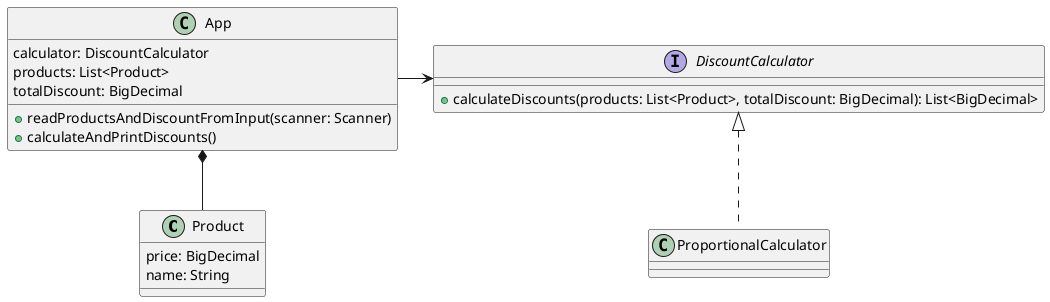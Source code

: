 @startuml

class Product {
    price: BigDecimal
    name: String
}

interface DiscountCalculator {
    +calculateDiscounts(products: List<Product>, totalDiscount: BigDecimal): List<BigDecimal>
}
class App {
    calculator: DiscountCalculator
    products: List<Product>
    totalDiscount: BigDecimal
    +readProductsAndDiscountFromInput(scanner: Scanner)
    +calculateAndPrintDiscounts()
}

class ProportionalCalculator

DiscountCalculator <|.. ProportionalCalculator
App -> DiscountCalculator
App *-- Product


@enduml